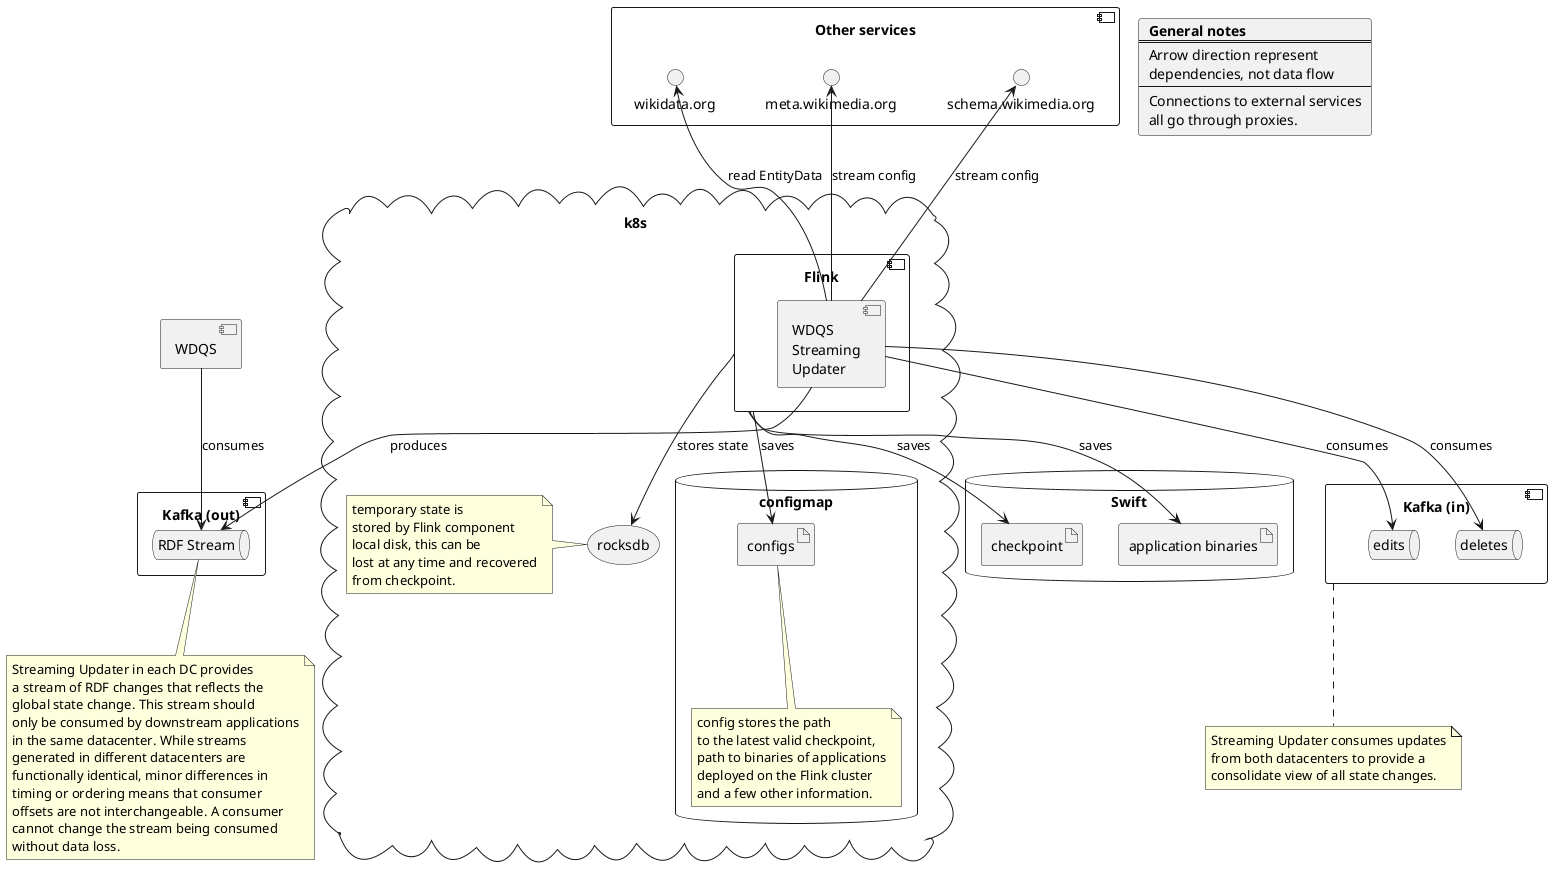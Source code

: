 @startuml
cloud k8s {
    component Flink {
        component "WDQS\nStreaming\nUpdater" as updater
    }
    storage "rocksdb" as disk
    note left of disk
        temporary state is
        stored by Flink component
        local disk, this can be
        lost at any time and recovered
        from checkpoint.
    end note
    database configmap {
        artifact configs
        note bottom of configs
            config stores the path
            to the latest valid checkpoint,
            path to binaries of applications
            deployed on the Flink cluster
            and a few other information.
        end note
    }
}
database Swift {
    artifact checkpoint
    artifact "application binaries" as binaries
}
component "Kafka (in)" as kafka_in {
    queue edits
    queue deletes
}
note bottom of kafka_in
    Streaming Updater consumes updates
    from both datacenters to provide a
    consolidate view of all state changes.
end note
component "Kafka (out)" as kafka_out {
    queue "RDF Stream" as rdf
}
note bottom of rdf
    Streaming Updater in each DC provides
    a stream of RDF changes that reflects the
    global state change. This stream should
    only be consumed by downstream applications
    in the same datacenter. While streams
    generated in different datacenters are
    functionally identical, minor differences in
    timing or ordering means that consumer
    offsets are not interchangeable. A consumer
    cannot change the stream being consumed
    without data loss.
end note

component WDQS as wdqs

component "Other services" {
    interface schema.wikimedia.org as schema
    interface meta.wikimedia.org as meta
    interface wikidata.org as wikidata
}

updater --> edits: consumes
updater --> deletes: consumes
updater --> rdf: produces

updater -up-> schema: stream config
updater -up-> meta: stream config
updater -up-> wikidata: read EntityData

wdqs --> rdf: consumes

Flink --> checkpoint: saves
Flink --> binaries: saves
Flink --> configs: saves
Flink --> disk: stores state

card Notes [
    <b>General notes</b>
    ===
    Arrow direction represent
    dependencies, not data flow
    ---
    Connections to external services
    all go through proxies.
]


@enduml